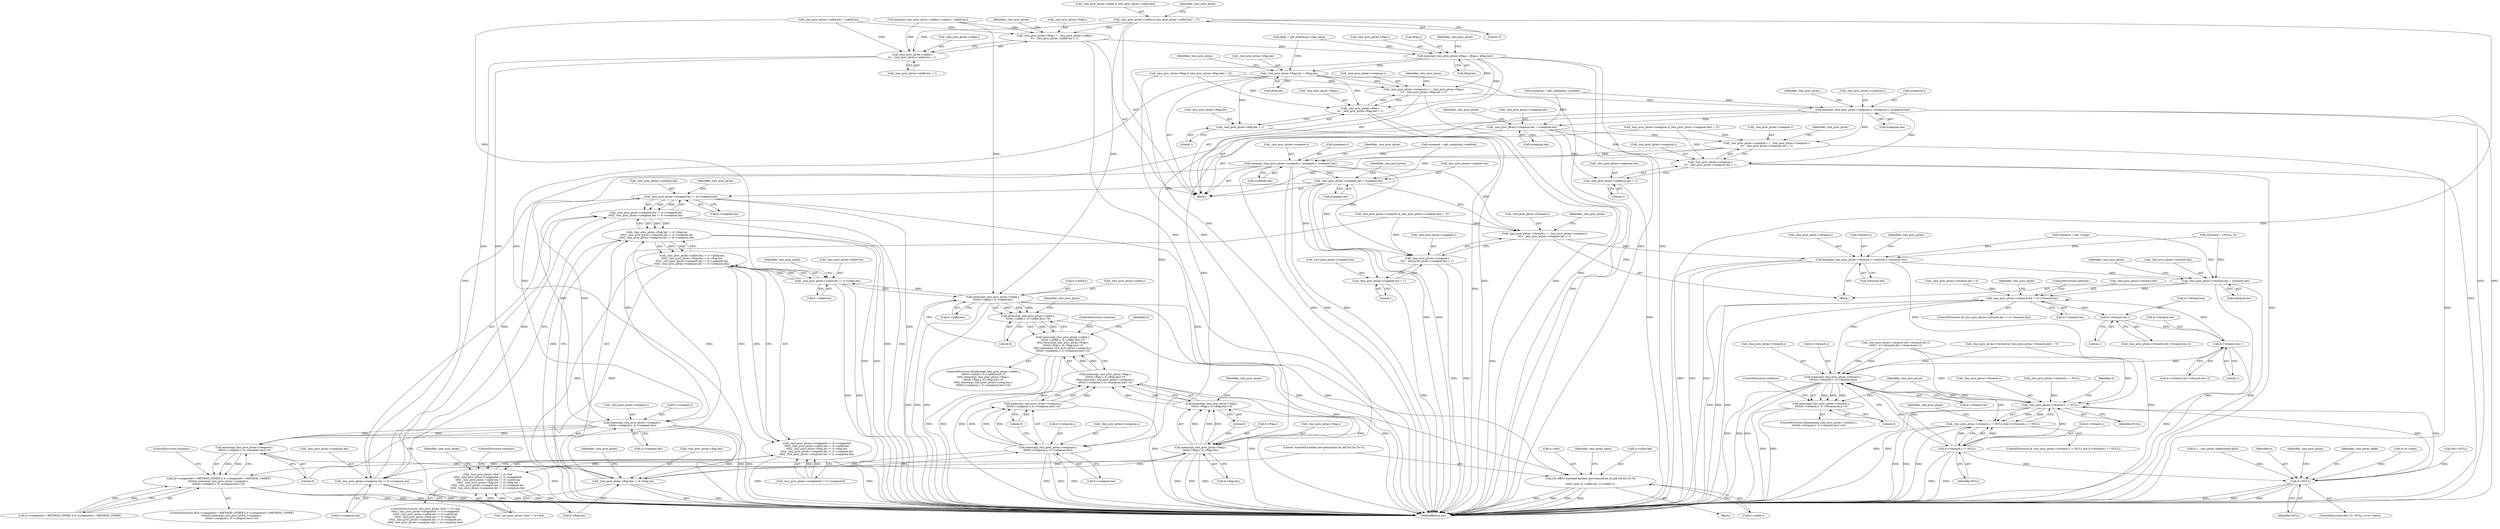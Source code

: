 digraph "0_kamailio_e1d8008a09d9390ebaf698abe8909e10dfec4097@array" {
"1000508" [label="(Call,_tmx_proc_ptran->callid.s[_tmx_proc_ptran->callid.len] = '\0')"];
"1000521" [label="(Call,_tmx_proc_ptran->ftag.s = _tmx_proc_ptran->callid.s\n\t\t+ _tmx_proc_ptran->callid.len + 1)"];
"1000540" [label="(Call,memcpy(_tmx_proc_ptran->ftag.s, sftag.s, sftag.len))"];
"1000552" [label="(Call,_tmx_proc_ptran->ftag.len = sftag.len)"];
"1000574" [label="(Call,_tmx_proc_ptran->cseqnum.s = _tmx_proc_ptran->ftag.s\n\t\t+ _tmx_proc_ptran->ftag.len + 1)"];
"1000593" [label="(Call,memcpy(_tmx_proc_ptran->cseqnum.s, scseqnum.s, scseqnum.len))"];
"1000605" [label="(Call,_tmx_proc_ptran->cseqnum.len = scseqnum.len)"];
"1000627" [label="(Call,_tmx_proc_ptran->cseqmet.s = _tmx_proc_ptran->cseqnum.s\n\t\t+ _tmx_proc_ptran->cseqnum.len + 1)"];
"1000646" [label="(Call,memcpy(_tmx_proc_ptran->cseqmet.s, scseqmet.s, scseqmet.len))"];
"1000658" [label="(Call,_tmx_proc_ptran->cseqmet.len = scseqmet.len)"];
"1000686" [label="(Call,_tmx_proc_ptran->vbranch.s = _tmx_proc_ptran->cseqmet.s\n\t\t\t+ _tmx_proc_ptran->cseqmet.len + 1)"];
"1000705" [label="(Call,memcpy(_tmx_proc_ptran->vbranch.s, svbranch.s, svbranch.len))"];
"1000717" [label="(Call,_tmx_proc_ptran->vbranch.len = svbranch.len)"];
"1000864" [label="(Call,_tmx_proc_ptran->vbranch.len != it->vbranch.len)"];
"1000884" [label="(Call,it->vbranch.len-1)"];
"1000897" [label="(Call,it->vbranch.len-1)"];
"1000907" [label="(Call,memcmp(_tmx_proc_ptran->vbranch.s,\n\t\t\t\t\t\tit->vbranch.s, it->vbranch.len))"];
"1000848" [label="(Call,_tmx_proc_ptran->vbranch.s != NULL)"];
"1000772" [label="(Call,it!=NULL)"];
"1000847" [label="(Call,_tmx_proc_ptran->vbranch.s != NULL && it->vbranch.s != NULL)"];
"1000855" [label="(Call,it->vbranch.s != NULL)"];
"1000906" [label="(Call,memcmp(_tmx_proc_ptran->vbranch.s,\n\t\t\t\t\t\tit->vbranch.s, it->vbranch.len)!=0)"];
"1000692" [label="(Call,_tmx_proc_ptran->cseqmet.s\n\t\t\t+ _tmx_proc_ptran->cseqmet.len + 1)"];
"1000698" [label="(Call,_tmx_proc_ptran->cseqmet.len + 1)"];
"1000823" [label="(Call,_tmx_proc_ptran->cseqmet.len != it->cseqmet.len)"];
"1000822" [label="(Call,_tmx_proc_ptran->cseqmet.len != it->cseqmet.len\n\t\t\t\t|| _tmx_proc_ptran->cseqnum.len != it->cseqnum.len)"];
"1000810" [label="(Call,_tmx_proc_ptran->ftag.len != it->ftag.len\n\t\t\t\t|| _tmx_proc_ptran->cseqmet.len != it->cseqmet.len\n\t\t\t\t|| _tmx_proc_ptran->cseqnum.len != it->cseqnum.len)"];
"1000798" [label="(Call,_tmx_proc_ptran->callid.len != it->callid.len\n\t\t\t\t|| _tmx_proc_ptran->ftag.len != it->ftag.len\n\t\t\t\t|| _tmx_proc_ptran->cseqmet.len != it->cseqmet.len\n\t\t\t\t|| _tmx_proc_ptran->cseqnum.len != it->cseqnum.len)"];
"1000790" [label="(Call,_tmx_proc_ptran->cseqmetid != it->cseqmetid\n\t\t\t\t|| _tmx_proc_ptran->callid.len != it->callid.len\n\t\t\t\t|| _tmx_proc_ptran->ftag.len != it->ftag.len\n\t\t\t\t|| _tmx_proc_ptran->cseqmet.len != it->cseqmet.len\n\t\t\t\t|| _tmx_proc_ptran->cseqnum.len != it->cseqnum.len)"];
"1000782" [label="(Call,_tmx_proc_ptran->hid != it->hid\n\t\t\t\t|| _tmx_proc_ptran->cseqmetid != it->cseqmetid\n\t\t\t\t|| _tmx_proc_ptran->callid.len != it->callid.len\n\t\t\t\t|| _tmx_proc_ptran->ftag.len != it->ftag.len\n\t\t\t\t|| _tmx_proc_ptran->cseqmet.len != it->cseqmet.len\n\t\t\t\t|| _tmx_proc_ptran->cseqnum.len != it->cseqnum.len)"];
"1000997" [label="(Call,memcmp(_tmx_proc_ptran->cseqmet.s,\n\t\t\t\t\tit->cseqmet.s, it->cseqmet.len))"];
"1000996" [label="(Call,memcmp(_tmx_proc_ptran->cseqmet.s,\n\t\t\t\t\tit->cseqmet.s, it->cseqmet.len)!=0)"];
"1000984" [label="(Call,(it->cseqmetid==METHOD_OTHER || it->cseqmetid==METHOD_UNDEF)\n\t\t\t\t&& memcmp(_tmx_proc_ptran->cseqmet.s,\n\t\t\t\t\tit->cseqmet.s, it->cseqmet.len)!=0)"];
"1000633" [label="(Call,_tmx_proc_ptran->cseqnum.s\n\t\t+ _tmx_proc_ptran->cseqnum.len + 1)"];
"1000639" [label="(Call,_tmx_proc_ptran->cseqnum.len + 1)"];
"1000834" [label="(Call,_tmx_proc_ptran->cseqnum.len != it->cseqnum.len)"];
"1000965" [label="(Call,memcmp(_tmx_proc_ptran->cseqnum.s,\n\t\t\t\t\tit->cseqnum.s, it->cseqnum.len))"];
"1000964" [label="(Call,memcmp(_tmx_proc_ptran->cseqnum.s,\n\t\t\t\t\tit->cseqnum.s, it->cseqnum.len)!=0)"];
"1000945" [label="(Call,memcmp(_tmx_proc_ptran->ftag.s,\n\t\t\t\t\tit->ftag.s, it->ftag.len)!=0\n\t\t\t\t|| memcmp(_tmx_proc_ptran->cseqnum.s,\n\t\t\t\t\tit->cseqnum.s, it->cseqnum.len)!=0)"];
"1000926" [label="(Call,memcmp(_tmx_proc_ptran->callid.s,\n\t\t\t\t\tit->callid.s, it->callid.len)!=0\n\t\t\t\t|| memcmp(_tmx_proc_ptran->ftag.s,\n\t\t\t\t\tit->ftag.s, it->ftag.len)!=0\n\t\t\t\t|| memcmp(_tmx_proc_ptran->cseqnum.s,\n\t\t\t\t\tit->cseqnum.s, it->cseqnum.len)!=0)"];
"1000580" [label="(Call,_tmx_proc_ptran->ftag.s\n\t\t+ _tmx_proc_ptran->ftag.len + 1)"];
"1000586" [label="(Call,_tmx_proc_ptran->ftag.len + 1)"];
"1000811" [label="(Call,_tmx_proc_ptran->ftag.len != it->ftag.len)"];
"1000947" [label="(Call,memcmp(_tmx_proc_ptran->ftag.s,\n\t\t\t\t\tit->ftag.s, it->ftag.len))"];
"1000946" [label="(Call,memcmp(_tmx_proc_ptran->ftag.s,\n\t\t\t\t\tit->ftag.s, it->ftag.len)!=0)"];
"1000527" [label="(Call,_tmx_proc_ptran->callid.s\n\t\t+ _tmx_proc_ptran->callid.len + 1)"];
"1000928" [label="(Call,memcmp(_tmx_proc_ptran->callid.s,\n\t\t\t\t\tit->callid.s, it->callid.len))"];
"1000799" [label="(Call,_tmx_proc_ptran->callid.len != it->callid.len)"];
"1000927" [label="(Call,memcmp(_tmx_proc_ptran->callid.s,\n\t\t\t\t\tit->callid.s, it->callid.len)!=0)"];
"1001015" [label="(Call,LM_DBG(\"matched another pre-transaction by pid %d for [%.*s]\n\",\n\t\t\t\tit->pid, it->callid.len, it->callid.s))"];
"1000984" [label="(Call,(it->cseqmetid==METHOD_OTHER || it->cseqmetid==METHOD_UNDEF)\n\t\t\t\t&& memcmp(_tmx_proc_ptran->cseqmet.s,\n\t\t\t\t\tit->cseqmet.s, it->cseqmet.len)!=0)"];
"1001034" [label="(Identifier,_tmx_ptran_table)"];
"1000928" [label="(Call,memcmp(_tmx_proc_ptran->callid.s,\n\t\t\t\t\tit->callid.s, it->callid.len))"];
"1000774" [label="(Identifier,NULL)"];
"1000790" [label="(Call,_tmx_proc_ptran->cseqmetid != it->cseqmetid\n\t\t\t\t|| _tmx_proc_ptran->callid.len != it->callid.len\n\t\t\t\t|| _tmx_proc_ptran->ftag.len != it->ftag.len\n\t\t\t\t|| _tmx_proc_ptran->cseqmet.len != it->cseqmet.len\n\t\t\t\t|| _tmx_proc_ptran->cseqnum.len != it->cseqnum.len)"];
"1000981" [label="(Literal,0)"];
"1000847" [label="(Call,_tmx_proc_ptran->vbranch.s != NULL && it->vbranch.s != NULL)"];
"1000898" [label="(Call,it->vbranch.len)"];
"1000682" [label="(Call,vbr!=NULL)"];
"1000596" [label="(Identifier,_tmx_proc_ptran)"];
"1000848" [label="(Call,_tmx_proc_ptran->vbranch.s != NULL)"];
"1000897" [label="(Call,it->vbranch.len-1)"];
"1000762" [label="(Call,it = _tmx_ptran_table[slotid].plist)"];
"1000499" [label="(Call,_tmx_proc_ptran->callid.len = scallid.len)"];
"1000659" [label="(Call,_tmx_proc_ptran->cseqmet.len)"];
"1000555" [label="(Identifier,_tmx_proc_ptran)"];
"1000976" [label="(Call,it->cseqnum.len)"];
"1001020" [label="(Call,it->callid.len)"];
"1000552" [label="(Call,_tmx_proc_ptran->ftag.len = sftag.len)"];
"1000931" [label="(Identifier,_tmx_proc_ptran)"];
"1000947" [label="(Call,memcmp(_tmx_proc_ptran->ftag.s,\n\t\t\t\t\tit->ftag.s, it->ftag.len))"];
"1000602" [label="(Call,scseqnum.len)"];
"1000906" [label="(Call,memcmp(_tmx_proc_ptran->vbranch.s,\n\t\t\t\t\t\tit->vbranch.s, it->vbranch.len)!=0)"];
"1000541" [label="(Call,_tmx_proc_ptran->ftag.s)"];
"1000934" [label="(Call,it->callid.s)"];
"1000628" [label="(Call,_tmx_proc_ptran->cseqmet.s)"];
"1000926" [label="(Call,memcmp(_tmx_proc_ptran->callid.s,\n\t\t\t\t\tit->callid.s, it->callid.len)!=0\n\t\t\t\t|| memcmp(_tmx_proc_ptran->ftag.s,\n\t\t\t\t\tit->ftag.s, it->ftag.len)!=0\n\t\t\t\t|| memcmp(_tmx_proc_ptran->cseqnum.s,\n\t\t\t\t\tit->cseqnum.s, it->cseqnum.len)!=0)"];
"1000720" [label="(Identifier,_tmx_proc_ptran)"];
"1000971" [label="(Call,it->cseqnum.s)"];
"1000948" [label="(Call,_tmx_proc_ptran->ftag.s)"];
"1000714" [label="(Call,svbranch.len)"];
"1000783" [label="(Call,_tmx_proc_ptran->hid != it->hid)"];
"1000706" [label="(Call,_tmx_proc_ptran->vbranch.s)"];
"1000891" [label="(Call,it->vbranch.s[it->vbranch.len-1])"];
"1000614" [label="(Call,_tmx_proc_ptran->cseqnum.s[_tmx_proc_ptran->cseqnum.len] = '\0')"];
"1000918" [label="(Call,it->vbranch.len)"];
"1000565" [label="(Identifier,_tmx_proc_ptran)"];
"1000587" [label="(Call,_tmx_proc_ptran->ftag.len)"];
"1000527" [label="(Call,_tmx_proc_ptran->callid.s\n\t\t+ _tmx_proc_ptran->callid.len + 1)"];
"1000780" [label="(Block,)"];
"1000718" [label="(Call,_tmx_proc_ptran->vbranch.len)"];
"1000611" [label="(Call,scseqnum.len)"];
"1000699" [label="(Call,_tmx_proc_ptran->cseqmet.len)"];
"1000817" [label="(Call,it->ftag.len)"];
"1000908" [label="(Call,_tmx_proc_ptran->vbranch.s)"];
"1000487" [label="(Call,memcpy(_tmx_proc_ptran->callid.s, scallid.s, scallid.len))"];
"1000849" [label="(Call,_tmx_proc_ptran->vbranch.s)"];
"1000575" [label="(Call,_tmx_proc_ptran->cseqnum.s)"];
"1000508" [label="(Call,_tmx_proc_ptran->callid.s[_tmx_proc_ptran->callid.len] = '\0')"];
"1000686" [label="(Call,_tmx_proc_ptran->vbranch.s = _tmx_proc_ptran->cseqmet.s\n\t\t\t+ _tmx_proc_ptran->cseqmet.len + 1)"];
"1000661" [label="(Identifier,_tmx_proc_ptran)"];
"1000390" [label="(Call,svbranch = vbr->value)"];
"1000618" [label="(Identifier,_tmx_proc_ptran)"];
"1000104" [label="(Block,)"];
"1000649" [label="(Identifier,_tmx_proc_ptran)"];
"1000983" [label="(ControlStructure,if((it->cseqmetid==METHOD_OTHER || it->cseqmetid==METHOD_UNDEF)\n\t\t\t\t&& memcmp(_tmx_proc_ptran->cseqmet.s,\n\t\t\t\t\tit->cseqmet.s, it->cseqmet.len)!=0))"];
"1001015" [label="(Call,LM_DBG(\"matched another pre-transaction by pid %d for [%.*s]\n\",\n\t\t\t\tit->pid, it->callid.len, it->callid.s))"];
"1000698" [label="(Call,_tmx_proc_ptran->cseqmet.len + 1)"];
"1000773" [label="(Identifier,it)"];
"1000791" [label="(Call,_tmx_proc_ptran->cseqmetid != it->cseqmetid)"];
"1001014" [label="(ControlStructure,continue;)"];
"1000586" [label="(Call,_tmx_proc_ptran->ftag.len + 1)"];
"1000927" [label="(Call,memcmp(_tmx_proc_ptran->callid.s,\n\t\t\t\t\tit->callid.s, it->callid.len)!=0)"];
"1001025" [label="(Call,it->callid.s)"];
"1000810" [label="(Call,_tmx_proc_ptran->ftag.len != it->ftag.len\n\t\t\t\t|| _tmx_proc_ptran->cseqmet.len != it->cseqmet.len\n\t\t\t\t|| _tmx_proc_ptran->cseqnum.len != it->cseqnum.len)"];
"1000944" [label="(Literal,0)"];
"1000704" [label="(Literal,1)"];
"1000884" [label="(Call,it->vbranch.len-1)"];
"1000814" [label="(Identifier,_tmx_proc_ptran)"];
"1000655" [label="(Call,scseqmet.len)"];
"1000574" [label="(Call,_tmx_proc_ptran->cseqnum.s = _tmx_proc_ptran->ftag.s\n\t\t+ _tmx_proc_ptran->ftag.len + 1)"];
"1000281" [label="(Call,scseqmet = get_cseq(msg)->method)"];
"1000867" [label="(Identifier,_tmx_proc_ptran)"];
"1000687" [label="(Call,_tmx_proc_ptran->vbranch.s)"];
"1000925" [label="(ControlStructure,if(memcmp(_tmx_proc_ptran->callid.s,\n\t\t\t\t\tit->callid.s, it->callid.len)!=0\n\t\t\t\t|| memcmp(_tmx_proc_ptran->ftag.s,\n\t\t\t\t\tit->ftag.s, it->ftag.len)!=0\n\t\t\t\t|| memcmp(_tmx_proc_ptran->cseqnum.s,\n\t\t\t\t\tit->cseqnum.s, it->cseqnum.len)!=0))"];
"1000693" [label="(Call,_tmx_proc_ptran->cseqmet.s)"];
"1000592" [label="(Literal,1)"];
"1000639" [label="(Call,_tmx_proc_ptran->cseqnum.len + 1)"];
"1000878" [label="(Call,_tmx_proc_ptran->vbranch.s[it->vbranch.len-1])"];
"1000646" [label="(Call,memcpy(_tmx_proc_ptran->cseqmet.s, scseqmet.s, scseqmet.len))"];
"1000861" [label="(Identifier,NULL)"];
"1000520" [label="(Literal,'\0')"];
"1000905" [label="(ControlStructure,if(memcmp(_tmx_proc_ptran->vbranch.s,\n\t\t\t\t\t\tit->vbranch.s, it->vbranch.len)!=0))"];
"1000822" [label="(Call,_tmx_proc_ptran->cseqmet.len != it->cseqmet.len\n\t\t\t\t|| _tmx_proc_ptran->cseqnum.len != it->cseqnum.len)"];
"1000998" [label="(Call,_tmx_proc_ptran->cseqmet.s)"];
"1000781" [label="(ControlStructure,if(_tmx_proc_ptran->hid != it->hid\n\t\t\t\t|| _tmx_proc_ptran->cseqmetid != it->cseqmetid\n\t\t\t\t|| _tmx_proc_ptran->callid.len != it->callid.len\n\t\t\t\t|| _tmx_proc_ptran->ftag.len != it->ftag.len\n\t\t\t\t|| _tmx_proc_ptran->cseqmet.len != it->cseqmet.len\n\t\t\t\t|| _tmx_proc_ptran->cseqnum.len != it->cseqnum.len))"];
"1000771" [label="(ControlStructure,for(; it!=NULL; it=it->next))"];
"1000593" [label="(Call,memcpy(_tmx_proc_ptran->cseqnum.s, scseqnum.s, scseqnum.len))"];
"1000608" [label="(Identifier,_tmx_proc_ptran)"];
"1000890" [label="(Literal,1)"];
"1000627" [label="(Call,_tmx_proc_ptran->cseqmet.s = _tmx_proc_ptran->cseqnum.s\n\t\t+ _tmx_proc_ptran->cseqnum.len + 1)"];
"1000605" [label="(Call,_tmx_proc_ptran->cseqnum.len = scseqnum.len)"];
"1000594" [label="(Call,_tmx_proc_ptran->cseqnum.s)"];
"1001016" [label="(Literal,\"matched another pre-transaction by pid %d for [%.*s]\n\")"];
"1000772" [label="(Call,it!=NULL)"];
"1000805" [label="(Call,it->callid.len)"];
"1000854" [label="(Identifier,NULL)"];
"1000826" [label="(Identifier,_tmx_proc_ptran)"];
"1000685" [label="(Block,)"];
"1000658" [label="(Call,_tmx_proc_ptran->cseqmet.len = scseqmet.len)"];
"1000946" [label="(Call,memcmp(_tmx_proc_ptran->ftag.s,\n\t\t\t\t\tit->ftag.s, it->ftag.len)!=0)"];
"1000667" [label="(Call,_tmx_proc_ptran->cseqmet.s[_tmx_proc_ptran->cseqmet.len] = '\0')"];
"1000521" [label="(Call,_tmx_proc_ptran->ftag.s = _tmx_proc_ptran->callid.s\n\t\t+ _tmx_proc_ptran->callid.len + 1)"];
"1000114" [label="(Call,svbranch = {NULL, 0})"];
"1000865" [label="(Call,_tmx_proc_ptran->vbranch.len)"];
"1000634" [label="(Call,_tmx_proc_ptran->cseqnum.s)"];
"1000705" [label="(Call,memcpy(_tmx_proc_ptran->vbranch.s, svbranch.s, svbranch.len))"];
"1000561" [label="(Call,_tmx_proc_ptran->ftag.s[_tmx_proc_ptran->ftag.len] = '\0')"];
"1000509" [label="(Call,_tmx_proc_ptran->callid.s[_tmx_proc_ptran->callid.len])"];
"1000671" [label="(Identifier,_tmx_proc_ptran)"];
"1000633" [label="(Call,_tmx_proc_ptran->cseqnum.s\n\t\t+ _tmx_proc_ptran->cseqnum.len + 1)"];
"1000741" [label="(Call,_tmx_proc_ptran->vbranch.s = NULL)"];
"1000723" [label="(Call,svbranch.len)"];
"1000966" [label="(Call,_tmx_proc_ptran->cseqnum.s)"];
"1001017" [label="(Call,it->pid)"];
"1000290" [label="(Call,scseqnum = get_cseq(msg)->number)"];
"1000730" [label="(Identifier,_tmx_proc_ptran)"];
"1000968" [label="(Identifier,_tmx_proc_ptran)"];
"1000846" [label="(ControlStructure,if(_tmx_proc_ptran->vbranch.s != NULL && it->vbranch.s != NULL))"];
"1000748" [label="(Call,_tmx_proc_ptran->vbranch.len = 0)"];
"1000855" [label="(Call,it->vbranch.s != NULL)"];
"1000524" [label="(Identifier,_tmx_proc_ptran)"];
"1001048" [label="(MethodReturn,int)"];
"1000823" [label="(Call,_tmx_proc_ptran->cseqmet.len != it->cseqmet.len)"];
"1000885" [label="(Call,it->vbranch.len)"];
"1000851" [label="(Identifier,_tmx_proc_ptran)"];
"1000837" [label="(Identifier,_tmx_proc_ptran)"];
"1000834" [label="(Call,_tmx_proc_ptran->cseqnum.len != it->cseqnum.len)"];
"1000528" [label="(Call,_tmx_proc_ptran->callid.s)"];
"1000982" [label="(ControlStructure,continue;)"];
"1000799" [label="(Call,_tmx_proc_ptran->callid.len != it->callid.len)"];
"1000863" [label="(ControlStructure,if(_tmx_proc_ptran->vbranch.len != it->vbranch.len))"];
"1000985" [label="(Call,it->cseqmetid==METHOD_OTHER || it->cseqmetid==METHOD_UNDEF)"];
"1000858" [label="(Identifier,it)"];
"1000964" [label="(Call,memcmp(_tmx_proc_ptran->cseqnum.s,\n\t\t\t\t\tit->cseqnum.s, it->cseqnum.len)!=0)"];
"1000606" [label="(Call,_tmx_proc_ptran->cseqnum.len)"];
"1000640" [label="(Call,_tmx_proc_ptran->cseqnum.len)"];
"1000785" [label="(Identifier,_tmx_proc_ptran)"];
"1000717" [label="(Call,_tmx_proc_ptran->vbranch.len = svbranch.len)"];
"1000945" [label="(Call,memcmp(_tmx_proc_ptran->ftag.s,\n\t\t\t\t\tit->ftag.s, it->ftag.len)!=0\n\t\t\t\t|| memcmp(_tmx_proc_ptran->cseqnum.s,\n\t\t\t\t\tit->cseqnum.s, it->cseqnum.len)!=0)"];
"1000711" [label="(Call,svbranch.s)"];
"1000924" [label="(ControlStructure,continue;)"];
"1000708" [label="(Identifier,_tmx_proc_ptran)"];
"1000299" [label="(Call,sftag = get_from(msg)->tag_value)"];
"1000881" [label="(Identifier,_tmx_proc_ptran)"];
"1000829" [label="(Call,it->cseqmet.len)"];
"1000963" [label="(Literal,0)"];
"1000599" [label="(Call,scseqnum.s)"];
"1000558" [label="(Call,sftag.len)"];
"1000540" [label="(Call,memcpy(_tmx_proc_ptran->ftag.s, sftag.s, sftag.len))"];
"1000965" [label="(Call,memcmp(_tmx_proc_ptran->cseqnum.s,\n\t\t\t\t\tit->cseqnum.s, it->cseqnum.len))"];
"1000845" [label="(ControlStructure,continue;)"];
"1000543" [label="(Identifier,_tmx_proc_ptran)"];
"1000953" [label="(Call,it->ftag.s)"];
"1000958" [label="(Call,it->ftag.len)"];
"1000692" [label="(Call,_tmx_proc_ptran->cseqmet.s\n\t\t\t+ _tmx_proc_ptran->cseqmet.len + 1)"];
"1000907" [label="(Call,memcmp(_tmx_proc_ptran->vbranch.s,\n\t\t\t\t\t\tit->vbranch.s, it->vbranch.len))"];
"1000840" [label="(Call,it->cseqnum.len)"];
"1000950" [label="(Identifier,_tmx_proc_ptran)"];
"1000798" [label="(Call,_tmx_proc_ptran->callid.len != it->callid.len\n\t\t\t\t|| _tmx_proc_ptran->ftag.len != it->ftag.len\n\t\t\t\t|| _tmx_proc_ptran->cseqmet.len != it->cseqmet.len\n\t\t\t\t|| _tmx_proc_ptran->cseqnum.len != it->cseqnum.len)"];
"1000553" [label="(Call,_tmx_proc_ptran->ftag.len)"];
"1000875" [label="(ControlStructure,continue;)"];
"1000581" [label="(Call,_tmx_proc_ptran->ftag.s)"];
"1001013" [label="(Literal,0)"];
"1000645" [label="(Literal,1)"];
"1000522" [label="(Call,_tmx_proc_ptran->ftag.s)"];
"1000988" [label="(Identifier,it)"];
"1001043" [label="(Identifier,_tmx_ptran_table)"];
"1000647" [label="(Call,_tmx_proc_ptran->cseqmet.s)"];
"1000923" [label="(Literal,0)"];
"1000533" [label="(Call,_tmx_proc_ptran->callid.len + 1)"];
"1000652" [label="(Call,scseqmet.s)"];
"1000929" [label="(Call,_tmx_proc_ptran->callid.s)"];
"1001003" [label="(Call,it->cseqmet.s)"];
"1000546" [label="(Call,sftag.s)"];
"1000580" [label="(Call,_tmx_proc_ptran->ftag.s\n\t\t+ _tmx_proc_ptran->ftag.len + 1)"];
"1000913" [label="(Call,it->vbranch.s)"];
"1000824" [label="(Call,_tmx_proc_ptran->cseqmet.len)"];
"1000903" [label="(Literal,1)"];
"1000856" [label="(Call,it->vbranch.s)"];
"1000812" [label="(Call,_tmx_proc_ptran->ftag.len)"];
"1000726" [label="(Call,_tmx_proc_ptran->vbranch.s[_tmx_proc_ptran->vbranch.len] = '\0')"];
"1000811" [label="(Call,_tmx_proc_ptran->ftag.len != it->ftag.len)"];
"1000782" [label="(Call,_tmx_proc_ptran->hid != it->hid\n\t\t\t\t|| _tmx_proc_ptran->cseqmetid != it->cseqmetid\n\t\t\t\t|| _tmx_proc_ptran->callid.len != it->callid.len\n\t\t\t\t|| _tmx_proc_ptran->ftag.len != it->ftag.len\n\t\t\t\t|| _tmx_proc_ptran->cseqmet.len != it->cseqmet.len\n\t\t\t\t|| _tmx_proc_ptran->cseqnum.len != it->cseqnum.len)"];
"1001008" [label="(Call,it->cseqmet.len)"];
"1000997" [label="(Call,memcmp(_tmx_proc_ptran->cseqmet.s,\n\t\t\t\t\tit->cseqmet.s, it->cseqmet.len))"];
"1000549" [label="(Call,sftag.len)"];
"1000864" [label="(Call,_tmx_proc_ptran->vbranch.len != it->vbranch.len)"];
"1000939" [label="(Call,it->callid.len)"];
"1000775" [label="(Call,it=it->next)"];
"1000996" [label="(Call,memcmp(_tmx_proc_ptran->cseqmet.s,\n\t\t\t\t\tit->cseqmet.s, it->cseqmet.len)!=0)"];
"1000835" [label="(Call,_tmx_proc_ptran->cseqnum.len)"];
"1000870" [label="(Call,it->vbranch.len)"];
"1000800" [label="(Call,_tmx_proc_ptran->callid.len)"];
"1000877" [label="(Call,_tmx_proc_ptran->vbranch.s[it->vbranch.len-1]\n\t\t\t\t\t!= it->vbranch.s[it->vbranch.len-1])"];
"1000664" [label="(Call,scseqmet.len)"];
"1000508" -> "1000104"  [label="AST: "];
"1000508" -> "1000520"  [label="CFG: "];
"1000509" -> "1000508"  [label="AST: "];
"1000520" -> "1000508"  [label="AST: "];
"1000524" -> "1000508"  [label="CFG: "];
"1000508" -> "1001048"  [label="DDG: "];
"1000508" -> "1000521"  [label="DDG: "];
"1000508" -> "1000527"  [label="DDG: "];
"1000508" -> "1000928"  [label="DDG: "];
"1000521" -> "1000104"  [label="AST: "];
"1000521" -> "1000527"  [label="CFG: "];
"1000522" -> "1000521"  [label="AST: "];
"1000527" -> "1000521"  [label="AST: "];
"1000543" -> "1000521"  [label="CFG: "];
"1000521" -> "1001048"  [label="DDG: "];
"1000487" -> "1000521"  [label="DDG: "];
"1000499" -> "1000521"  [label="DDG: "];
"1000521" -> "1000540"  [label="DDG: "];
"1000540" -> "1000104"  [label="AST: "];
"1000540" -> "1000549"  [label="CFG: "];
"1000541" -> "1000540"  [label="AST: "];
"1000546" -> "1000540"  [label="AST: "];
"1000549" -> "1000540"  [label="AST: "];
"1000555" -> "1000540"  [label="CFG: "];
"1000540" -> "1001048"  [label="DDG: "];
"1000540" -> "1001048"  [label="DDG: "];
"1000299" -> "1000540"  [label="DDG: "];
"1000540" -> "1000552"  [label="DDG: "];
"1000540" -> "1000574"  [label="DDG: "];
"1000540" -> "1000580"  [label="DDG: "];
"1000540" -> "1000947"  [label="DDG: "];
"1000552" -> "1000104"  [label="AST: "];
"1000552" -> "1000558"  [label="CFG: "];
"1000553" -> "1000552"  [label="AST: "];
"1000558" -> "1000552"  [label="AST: "];
"1000565" -> "1000552"  [label="CFG: "];
"1000552" -> "1001048"  [label="DDG: "];
"1000299" -> "1000552"  [label="DDG: "];
"1000552" -> "1000574"  [label="DDG: "];
"1000552" -> "1000580"  [label="DDG: "];
"1000552" -> "1000586"  [label="DDG: "];
"1000552" -> "1000811"  [label="DDG: "];
"1000574" -> "1000104"  [label="AST: "];
"1000574" -> "1000580"  [label="CFG: "];
"1000575" -> "1000574"  [label="AST: "];
"1000580" -> "1000574"  [label="AST: "];
"1000596" -> "1000574"  [label="CFG: "];
"1000574" -> "1001048"  [label="DDG: "];
"1000561" -> "1000574"  [label="DDG: "];
"1000574" -> "1000593"  [label="DDG: "];
"1000593" -> "1000104"  [label="AST: "];
"1000593" -> "1000602"  [label="CFG: "];
"1000594" -> "1000593"  [label="AST: "];
"1000599" -> "1000593"  [label="AST: "];
"1000602" -> "1000593"  [label="AST: "];
"1000608" -> "1000593"  [label="CFG: "];
"1000593" -> "1001048"  [label="DDG: "];
"1000593" -> "1001048"  [label="DDG: "];
"1000290" -> "1000593"  [label="DDG: "];
"1000593" -> "1000605"  [label="DDG: "];
"1000593" -> "1000627"  [label="DDG: "];
"1000593" -> "1000633"  [label="DDG: "];
"1000593" -> "1000965"  [label="DDG: "];
"1000605" -> "1000104"  [label="AST: "];
"1000605" -> "1000611"  [label="CFG: "];
"1000606" -> "1000605"  [label="AST: "];
"1000611" -> "1000605"  [label="AST: "];
"1000618" -> "1000605"  [label="CFG: "];
"1000605" -> "1001048"  [label="DDG: "];
"1000290" -> "1000605"  [label="DDG: "];
"1000605" -> "1000627"  [label="DDG: "];
"1000605" -> "1000633"  [label="DDG: "];
"1000605" -> "1000639"  [label="DDG: "];
"1000605" -> "1000834"  [label="DDG: "];
"1000627" -> "1000104"  [label="AST: "];
"1000627" -> "1000633"  [label="CFG: "];
"1000628" -> "1000627"  [label="AST: "];
"1000633" -> "1000627"  [label="AST: "];
"1000649" -> "1000627"  [label="CFG: "];
"1000627" -> "1001048"  [label="DDG: "];
"1000614" -> "1000627"  [label="DDG: "];
"1000627" -> "1000646"  [label="DDG: "];
"1000646" -> "1000104"  [label="AST: "];
"1000646" -> "1000655"  [label="CFG: "];
"1000647" -> "1000646"  [label="AST: "];
"1000652" -> "1000646"  [label="AST: "];
"1000655" -> "1000646"  [label="AST: "];
"1000661" -> "1000646"  [label="CFG: "];
"1000646" -> "1001048"  [label="DDG: "];
"1000646" -> "1001048"  [label="DDG: "];
"1000646" -> "1001048"  [label="DDG: "];
"1000281" -> "1000646"  [label="DDG: "];
"1000646" -> "1000658"  [label="DDG: "];
"1000646" -> "1000686"  [label="DDG: "];
"1000646" -> "1000692"  [label="DDG: "];
"1000646" -> "1000997"  [label="DDG: "];
"1000658" -> "1000104"  [label="AST: "];
"1000658" -> "1000664"  [label="CFG: "];
"1000659" -> "1000658"  [label="AST: "];
"1000664" -> "1000658"  [label="AST: "];
"1000671" -> "1000658"  [label="CFG: "];
"1000658" -> "1001048"  [label="DDG: "];
"1000658" -> "1001048"  [label="DDG: "];
"1000281" -> "1000658"  [label="DDG: "];
"1000658" -> "1000686"  [label="DDG: "];
"1000658" -> "1000692"  [label="DDG: "];
"1000658" -> "1000698"  [label="DDG: "];
"1000658" -> "1000823"  [label="DDG: "];
"1000686" -> "1000685"  [label="AST: "];
"1000686" -> "1000692"  [label="CFG: "];
"1000687" -> "1000686"  [label="AST: "];
"1000692" -> "1000686"  [label="AST: "];
"1000708" -> "1000686"  [label="CFG: "];
"1000686" -> "1001048"  [label="DDG: "];
"1000667" -> "1000686"  [label="DDG: "];
"1000686" -> "1000705"  [label="DDG: "];
"1000705" -> "1000685"  [label="AST: "];
"1000705" -> "1000714"  [label="CFG: "];
"1000706" -> "1000705"  [label="AST: "];
"1000711" -> "1000705"  [label="AST: "];
"1000714" -> "1000705"  [label="AST: "];
"1000720" -> "1000705"  [label="CFG: "];
"1000705" -> "1001048"  [label="DDG: "];
"1000705" -> "1001048"  [label="DDG: "];
"1000705" -> "1001048"  [label="DDG: "];
"1000114" -> "1000705"  [label="DDG: "];
"1000390" -> "1000705"  [label="DDG: "];
"1000705" -> "1000717"  [label="DDG: "];
"1000705" -> "1000848"  [label="DDG: "];
"1000717" -> "1000685"  [label="AST: "];
"1000717" -> "1000723"  [label="CFG: "];
"1000718" -> "1000717"  [label="AST: "];
"1000723" -> "1000717"  [label="AST: "];
"1000730" -> "1000717"  [label="CFG: "];
"1000717" -> "1001048"  [label="DDG: "];
"1000717" -> "1001048"  [label="DDG: "];
"1000114" -> "1000717"  [label="DDG: "];
"1000390" -> "1000717"  [label="DDG: "];
"1000717" -> "1000864"  [label="DDG: "];
"1000864" -> "1000863"  [label="AST: "];
"1000864" -> "1000870"  [label="CFG: "];
"1000865" -> "1000864"  [label="AST: "];
"1000870" -> "1000864"  [label="AST: "];
"1000875" -> "1000864"  [label="CFG: "];
"1000881" -> "1000864"  [label="CFG: "];
"1000864" -> "1001048"  [label="DDG: "];
"1000864" -> "1001048"  [label="DDG: "];
"1000864" -> "1001048"  [label="DDG: "];
"1000748" -> "1000864"  [label="DDG: "];
"1000907" -> "1000864"  [label="DDG: "];
"1000897" -> "1000864"  [label="DDG: "];
"1000864" -> "1000884"  [label="DDG: "];
"1000884" -> "1000878"  [label="AST: "];
"1000884" -> "1000890"  [label="CFG: "];
"1000885" -> "1000884"  [label="AST: "];
"1000890" -> "1000884"  [label="AST: "];
"1000878" -> "1000884"  [label="CFG: "];
"1000884" -> "1000897"  [label="DDG: "];
"1000897" -> "1000891"  [label="AST: "];
"1000897" -> "1000903"  [label="CFG: "];
"1000898" -> "1000897"  [label="AST: "];
"1000903" -> "1000897"  [label="AST: "];
"1000891" -> "1000897"  [label="CFG: "];
"1000897" -> "1001048"  [label="DDG: "];
"1000897" -> "1000907"  [label="DDG: "];
"1000907" -> "1000906"  [label="AST: "];
"1000907" -> "1000918"  [label="CFG: "];
"1000908" -> "1000907"  [label="AST: "];
"1000913" -> "1000907"  [label="AST: "];
"1000918" -> "1000907"  [label="AST: "];
"1000923" -> "1000907"  [label="CFG: "];
"1000907" -> "1001048"  [label="DDG: "];
"1000907" -> "1001048"  [label="DDG: "];
"1000907" -> "1001048"  [label="DDG: "];
"1000907" -> "1000848"  [label="DDG: "];
"1000907" -> "1000855"  [label="DDG: "];
"1000907" -> "1000906"  [label="DDG: "];
"1000907" -> "1000906"  [label="DDG: "];
"1000907" -> "1000906"  [label="DDG: "];
"1000726" -> "1000907"  [label="DDG: "];
"1000877" -> "1000907"  [label="DDG: "];
"1000877" -> "1000907"  [label="DDG: "];
"1000848" -> "1000907"  [label="DDG: "];
"1000855" -> "1000907"  [label="DDG: "];
"1000848" -> "1000847"  [label="AST: "];
"1000848" -> "1000854"  [label="CFG: "];
"1000849" -> "1000848"  [label="AST: "];
"1000854" -> "1000848"  [label="AST: "];
"1000858" -> "1000848"  [label="CFG: "];
"1000847" -> "1000848"  [label="CFG: "];
"1000848" -> "1001048"  [label="DDG: "];
"1000848" -> "1001048"  [label="DDG: "];
"1000848" -> "1000772"  [label="DDG: "];
"1000848" -> "1000847"  [label="DDG: "];
"1000848" -> "1000847"  [label="DDG: "];
"1000741" -> "1000848"  [label="DDG: "];
"1000726" -> "1000848"  [label="DDG: "];
"1000877" -> "1000848"  [label="DDG: "];
"1000772" -> "1000848"  [label="DDG: "];
"1000848" -> "1000855"  [label="DDG: "];
"1000772" -> "1000771"  [label="AST: "];
"1000772" -> "1000774"  [label="CFG: "];
"1000773" -> "1000772"  [label="AST: "];
"1000774" -> "1000772"  [label="AST: "];
"1000785" -> "1000772"  [label="CFG: "];
"1001043" -> "1000772"  [label="CFG: "];
"1000772" -> "1001048"  [label="DDG: "];
"1000772" -> "1001048"  [label="DDG: "];
"1000772" -> "1001048"  [label="DDG: "];
"1000775" -> "1000772"  [label="DDG: "];
"1000762" -> "1000772"  [label="DDG: "];
"1000682" -> "1000772"  [label="DDG: "];
"1000855" -> "1000772"  [label="DDG: "];
"1000847" -> "1000846"  [label="AST: "];
"1000847" -> "1000855"  [label="CFG: "];
"1000855" -> "1000847"  [label="AST: "];
"1000867" -> "1000847"  [label="CFG: "];
"1000931" -> "1000847"  [label="CFG: "];
"1000847" -> "1001048"  [label="DDG: "];
"1000847" -> "1001048"  [label="DDG: "];
"1000847" -> "1001048"  [label="DDG: "];
"1000855" -> "1000847"  [label="DDG: "];
"1000855" -> "1000847"  [label="DDG: "];
"1000855" -> "1000861"  [label="CFG: "];
"1000856" -> "1000855"  [label="AST: "];
"1000861" -> "1000855"  [label="AST: "];
"1000855" -> "1001048"  [label="DDG: "];
"1000855" -> "1001048"  [label="DDG: "];
"1000877" -> "1000855"  [label="DDG: "];
"1000906" -> "1000905"  [label="AST: "];
"1000906" -> "1000923"  [label="CFG: "];
"1000923" -> "1000906"  [label="AST: "];
"1000924" -> "1000906"  [label="CFG: "];
"1000931" -> "1000906"  [label="CFG: "];
"1000906" -> "1001048"  [label="DDG: "];
"1000906" -> "1001048"  [label="DDG: "];
"1000692" -> "1000698"  [label="CFG: "];
"1000693" -> "1000692"  [label="AST: "];
"1000698" -> "1000692"  [label="AST: "];
"1000692" -> "1001048"  [label="DDG: "];
"1000692" -> "1001048"  [label="DDG: "];
"1000667" -> "1000692"  [label="DDG: "];
"1000698" -> "1000704"  [label="CFG: "];
"1000699" -> "1000698"  [label="AST: "];
"1000704" -> "1000698"  [label="AST: "];
"1000698" -> "1001048"  [label="DDG: "];
"1000823" -> "1000822"  [label="AST: "];
"1000823" -> "1000829"  [label="CFG: "];
"1000824" -> "1000823"  [label="AST: "];
"1000829" -> "1000823"  [label="AST: "];
"1000837" -> "1000823"  [label="CFG: "];
"1000822" -> "1000823"  [label="CFG: "];
"1000823" -> "1001048"  [label="DDG: "];
"1000823" -> "1001048"  [label="DDG: "];
"1000823" -> "1000822"  [label="DDG: "];
"1000823" -> "1000822"  [label="DDG: "];
"1000997" -> "1000823"  [label="DDG: "];
"1000823" -> "1000997"  [label="DDG: "];
"1000822" -> "1000810"  [label="AST: "];
"1000822" -> "1000834"  [label="CFG: "];
"1000834" -> "1000822"  [label="AST: "];
"1000810" -> "1000822"  [label="CFG: "];
"1000822" -> "1001048"  [label="DDG: "];
"1000822" -> "1001048"  [label="DDG: "];
"1000822" -> "1000810"  [label="DDG: "];
"1000822" -> "1000810"  [label="DDG: "];
"1000834" -> "1000822"  [label="DDG: "];
"1000834" -> "1000822"  [label="DDG: "];
"1000810" -> "1000798"  [label="AST: "];
"1000810" -> "1000811"  [label="CFG: "];
"1000811" -> "1000810"  [label="AST: "];
"1000798" -> "1000810"  [label="CFG: "];
"1000810" -> "1001048"  [label="DDG: "];
"1000810" -> "1001048"  [label="DDG: "];
"1000810" -> "1000798"  [label="DDG: "];
"1000810" -> "1000798"  [label="DDG: "];
"1000811" -> "1000810"  [label="DDG: "];
"1000811" -> "1000810"  [label="DDG: "];
"1000798" -> "1000790"  [label="AST: "];
"1000798" -> "1000799"  [label="CFG: "];
"1000799" -> "1000798"  [label="AST: "];
"1000790" -> "1000798"  [label="CFG: "];
"1000798" -> "1001048"  [label="DDG: "];
"1000798" -> "1001048"  [label="DDG: "];
"1000798" -> "1000790"  [label="DDG: "];
"1000798" -> "1000790"  [label="DDG: "];
"1000799" -> "1000798"  [label="DDG: "];
"1000799" -> "1000798"  [label="DDG: "];
"1000790" -> "1000782"  [label="AST: "];
"1000790" -> "1000791"  [label="CFG: "];
"1000791" -> "1000790"  [label="AST: "];
"1000782" -> "1000790"  [label="CFG: "];
"1000790" -> "1001048"  [label="DDG: "];
"1000790" -> "1001048"  [label="DDG: "];
"1000790" -> "1000782"  [label="DDG: "];
"1000790" -> "1000782"  [label="DDG: "];
"1000791" -> "1000790"  [label="DDG: "];
"1000791" -> "1000790"  [label="DDG: "];
"1000782" -> "1000781"  [label="AST: "];
"1000782" -> "1000783"  [label="CFG: "];
"1000783" -> "1000782"  [label="AST: "];
"1000845" -> "1000782"  [label="CFG: "];
"1000851" -> "1000782"  [label="CFG: "];
"1000782" -> "1001048"  [label="DDG: "];
"1000782" -> "1001048"  [label="DDG: "];
"1000782" -> "1001048"  [label="DDG: "];
"1000783" -> "1000782"  [label="DDG: "];
"1000783" -> "1000782"  [label="DDG: "];
"1000997" -> "1000996"  [label="AST: "];
"1000997" -> "1001008"  [label="CFG: "];
"1000998" -> "1000997"  [label="AST: "];
"1001003" -> "1000997"  [label="AST: "];
"1001008" -> "1000997"  [label="AST: "];
"1001013" -> "1000997"  [label="CFG: "];
"1000997" -> "1001048"  [label="DDG: "];
"1000997" -> "1001048"  [label="DDG: "];
"1000997" -> "1001048"  [label="DDG: "];
"1000997" -> "1000996"  [label="DDG: "];
"1000997" -> "1000996"  [label="DDG: "];
"1000997" -> "1000996"  [label="DDG: "];
"1000667" -> "1000997"  [label="DDG: "];
"1000996" -> "1000984"  [label="AST: "];
"1000996" -> "1001013"  [label="CFG: "];
"1001013" -> "1000996"  [label="AST: "];
"1000984" -> "1000996"  [label="CFG: "];
"1000996" -> "1001048"  [label="DDG: "];
"1000996" -> "1000984"  [label="DDG: "];
"1000996" -> "1000984"  [label="DDG: "];
"1000984" -> "1000983"  [label="AST: "];
"1000984" -> "1000985"  [label="CFG: "];
"1000985" -> "1000984"  [label="AST: "];
"1001014" -> "1000984"  [label="CFG: "];
"1001016" -> "1000984"  [label="CFG: "];
"1000984" -> "1001048"  [label="DDG: "];
"1000984" -> "1001048"  [label="DDG: "];
"1000984" -> "1001048"  [label="DDG: "];
"1000985" -> "1000984"  [label="DDG: "];
"1000985" -> "1000984"  [label="DDG: "];
"1000633" -> "1000639"  [label="CFG: "];
"1000634" -> "1000633"  [label="AST: "];
"1000639" -> "1000633"  [label="AST: "];
"1000633" -> "1001048"  [label="DDG: "];
"1000633" -> "1001048"  [label="DDG: "];
"1000614" -> "1000633"  [label="DDG: "];
"1000639" -> "1000645"  [label="CFG: "];
"1000640" -> "1000639"  [label="AST: "];
"1000645" -> "1000639"  [label="AST: "];
"1000639" -> "1001048"  [label="DDG: "];
"1000834" -> "1000840"  [label="CFG: "];
"1000835" -> "1000834"  [label="AST: "];
"1000840" -> "1000834"  [label="AST: "];
"1000834" -> "1001048"  [label="DDG: "];
"1000834" -> "1001048"  [label="DDG: "];
"1000965" -> "1000834"  [label="DDG: "];
"1000834" -> "1000965"  [label="DDG: "];
"1000965" -> "1000964"  [label="AST: "];
"1000965" -> "1000976"  [label="CFG: "];
"1000966" -> "1000965"  [label="AST: "];
"1000971" -> "1000965"  [label="AST: "];
"1000976" -> "1000965"  [label="AST: "];
"1000981" -> "1000965"  [label="CFG: "];
"1000965" -> "1001048"  [label="DDG: "];
"1000965" -> "1001048"  [label="DDG: "];
"1000965" -> "1001048"  [label="DDG: "];
"1000965" -> "1000964"  [label="DDG: "];
"1000965" -> "1000964"  [label="DDG: "];
"1000965" -> "1000964"  [label="DDG: "];
"1000614" -> "1000965"  [label="DDG: "];
"1000964" -> "1000945"  [label="AST: "];
"1000964" -> "1000981"  [label="CFG: "];
"1000981" -> "1000964"  [label="AST: "];
"1000945" -> "1000964"  [label="CFG: "];
"1000964" -> "1001048"  [label="DDG: "];
"1000964" -> "1000945"  [label="DDG: "];
"1000964" -> "1000945"  [label="DDG: "];
"1000945" -> "1000926"  [label="AST: "];
"1000945" -> "1000946"  [label="CFG: "];
"1000946" -> "1000945"  [label="AST: "];
"1000926" -> "1000945"  [label="CFG: "];
"1000945" -> "1001048"  [label="DDG: "];
"1000945" -> "1001048"  [label="DDG: "];
"1000945" -> "1000926"  [label="DDG: "];
"1000945" -> "1000926"  [label="DDG: "];
"1000946" -> "1000945"  [label="DDG: "];
"1000946" -> "1000945"  [label="DDG: "];
"1000926" -> "1000925"  [label="AST: "];
"1000926" -> "1000927"  [label="CFG: "];
"1000927" -> "1000926"  [label="AST: "];
"1000982" -> "1000926"  [label="CFG: "];
"1000988" -> "1000926"  [label="CFG: "];
"1000926" -> "1001048"  [label="DDG: "];
"1000926" -> "1001048"  [label="DDG: "];
"1000926" -> "1001048"  [label="DDG: "];
"1000927" -> "1000926"  [label="DDG: "];
"1000927" -> "1000926"  [label="DDG: "];
"1000580" -> "1000586"  [label="CFG: "];
"1000581" -> "1000580"  [label="AST: "];
"1000586" -> "1000580"  [label="AST: "];
"1000580" -> "1001048"  [label="DDG: "];
"1000580" -> "1001048"  [label="DDG: "];
"1000561" -> "1000580"  [label="DDG: "];
"1000586" -> "1000592"  [label="CFG: "];
"1000587" -> "1000586"  [label="AST: "];
"1000592" -> "1000586"  [label="AST: "];
"1000586" -> "1001048"  [label="DDG: "];
"1000811" -> "1000817"  [label="CFG: "];
"1000812" -> "1000811"  [label="AST: "];
"1000817" -> "1000811"  [label="AST: "];
"1000826" -> "1000811"  [label="CFG: "];
"1000811" -> "1001048"  [label="DDG: "];
"1000811" -> "1001048"  [label="DDG: "];
"1000947" -> "1000811"  [label="DDG: "];
"1000811" -> "1000947"  [label="DDG: "];
"1000947" -> "1000946"  [label="AST: "];
"1000947" -> "1000958"  [label="CFG: "];
"1000948" -> "1000947"  [label="AST: "];
"1000953" -> "1000947"  [label="AST: "];
"1000958" -> "1000947"  [label="AST: "];
"1000963" -> "1000947"  [label="CFG: "];
"1000947" -> "1001048"  [label="DDG: "];
"1000947" -> "1001048"  [label="DDG: "];
"1000947" -> "1001048"  [label="DDG: "];
"1000947" -> "1000946"  [label="DDG: "];
"1000947" -> "1000946"  [label="DDG: "];
"1000947" -> "1000946"  [label="DDG: "];
"1000561" -> "1000947"  [label="DDG: "];
"1000946" -> "1000963"  [label="CFG: "];
"1000963" -> "1000946"  [label="AST: "];
"1000968" -> "1000946"  [label="CFG: "];
"1000946" -> "1001048"  [label="DDG: "];
"1000527" -> "1000533"  [label="CFG: "];
"1000528" -> "1000527"  [label="AST: "];
"1000533" -> "1000527"  [label="AST: "];
"1000527" -> "1001048"  [label="DDG: "];
"1000527" -> "1001048"  [label="DDG: "];
"1000487" -> "1000527"  [label="DDG: "];
"1000499" -> "1000527"  [label="DDG: "];
"1000928" -> "1000927"  [label="AST: "];
"1000928" -> "1000939"  [label="CFG: "];
"1000929" -> "1000928"  [label="AST: "];
"1000934" -> "1000928"  [label="AST: "];
"1000939" -> "1000928"  [label="AST: "];
"1000944" -> "1000928"  [label="CFG: "];
"1000928" -> "1001048"  [label="DDG: "];
"1000928" -> "1001048"  [label="DDG: "];
"1000928" -> "1001048"  [label="DDG: "];
"1000928" -> "1000799"  [label="DDG: "];
"1000928" -> "1000927"  [label="DDG: "];
"1000928" -> "1000927"  [label="DDG: "];
"1000928" -> "1000927"  [label="DDG: "];
"1000487" -> "1000928"  [label="DDG: "];
"1000799" -> "1000928"  [label="DDG: "];
"1000928" -> "1001015"  [label="DDG: "];
"1000928" -> "1001015"  [label="DDG: "];
"1000799" -> "1000805"  [label="CFG: "];
"1000800" -> "1000799"  [label="AST: "];
"1000805" -> "1000799"  [label="AST: "];
"1000814" -> "1000799"  [label="CFG: "];
"1000799" -> "1001048"  [label="DDG: "];
"1000799" -> "1001048"  [label="DDG: "];
"1000499" -> "1000799"  [label="DDG: "];
"1000927" -> "1000944"  [label="CFG: "];
"1000944" -> "1000927"  [label="AST: "];
"1000950" -> "1000927"  [label="CFG: "];
"1000927" -> "1001048"  [label="DDG: "];
"1001015" -> "1000780"  [label="AST: "];
"1001015" -> "1001025"  [label="CFG: "];
"1001016" -> "1001015"  [label="AST: "];
"1001017" -> "1001015"  [label="AST: "];
"1001020" -> "1001015"  [label="AST: "];
"1001025" -> "1001015"  [label="AST: "];
"1001034" -> "1001015"  [label="CFG: "];
"1001015" -> "1001048"  [label="DDG: "];
"1001015" -> "1001048"  [label="DDG: "];
"1001015" -> "1001048"  [label="DDG: "];
"1001015" -> "1001048"  [label="DDG: "];
}
